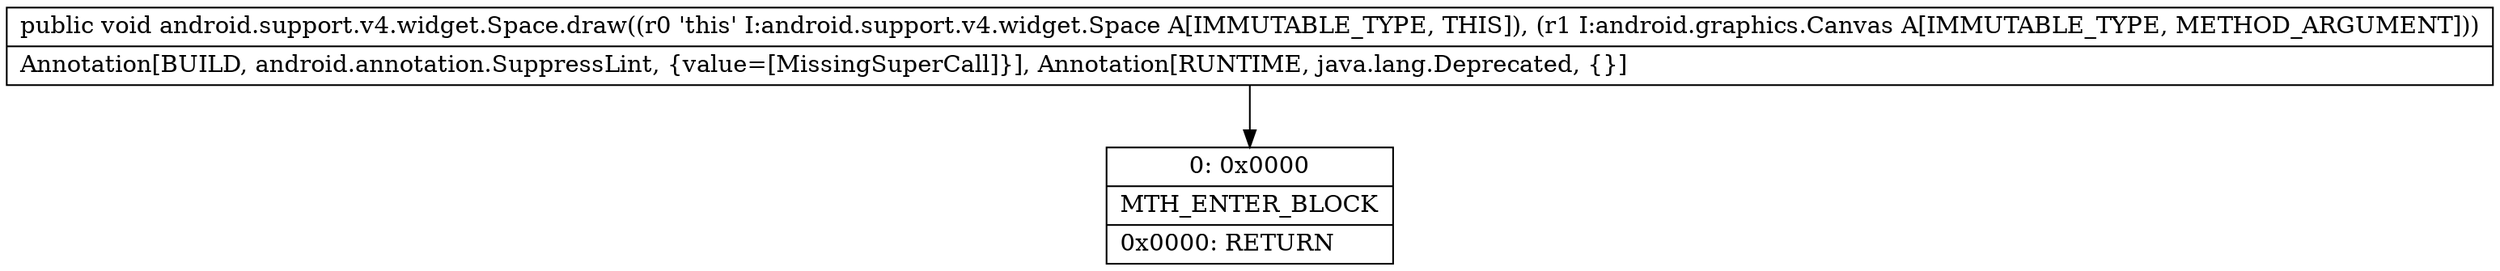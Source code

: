 digraph "CFG forandroid.support.v4.widget.Space.draw(Landroid\/graphics\/Canvas;)V" {
Node_0 [shape=record,label="{0\:\ 0x0000|MTH_ENTER_BLOCK\l|0x0000: RETURN   \l}"];
MethodNode[shape=record,label="{public void android.support.v4.widget.Space.draw((r0 'this' I:android.support.v4.widget.Space A[IMMUTABLE_TYPE, THIS]), (r1 I:android.graphics.Canvas A[IMMUTABLE_TYPE, METHOD_ARGUMENT]))  | Annotation[BUILD, android.annotation.SuppressLint, \{value=[MissingSuperCall]\}], Annotation[RUNTIME, java.lang.Deprecated, \{\}]\l}"];
MethodNode -> Node_0;
}

